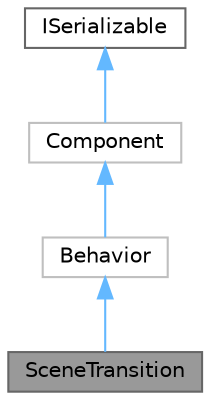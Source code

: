 digraph "SceneTransition"
{
 // LATEX_PDF_SIZE
  bgcolor="transparent";
  edge [fontname=Helvetica,fontsize=10,labelfontname=Helvetica,labelfontsize=10];
  node [fontname=Helvetica,fontsize=10,shape=box,height=0.2,width=0.4];
  Node1 [id="Node000001",label="SceneTransition",height=0.2,width=0.4,color="gray40", fillcolor="grey60", style="filled", fontcolor="black",tooltip="DESCRIPTION HERE."];
  Node2 -> Node1 [id="edge1_Node000001_Node000002",dir="back",color="steelblue1",style="solid",tooltip=" "];
  Node2 [id="Node000002",label="Behavior",height=0.2,width=0.4,color="grey75", fillcolor="white", style="filled",URL="$df/dc1/classBehavior.html",tooltip=" "];
  Node3 -> Node2 [id="edge2_Node000002_Node000003",dir="back",color="steelblue1",style="solid",tooltip=" "];
  Node3 [id="Node000003",label="Component",height=0.2,width=0.4,color="grey75", fillcolor="white", style="filled",URL="$d8/d6b/classComponent.html",tooltip=" "];
  Node4 -> Node3 [id="edge3_Node000003_Node000004",dir="back",color="steelblue1",style="solid",tooltip=" "];
  Node4 [id="Node000004",label="ISerializable",height=0.2,width=0.4,color="gray40", fillcolor="white", style="filled",URL="$db/df8/classISerializable.html",tooltip="interface for all serializable objects"];
}

